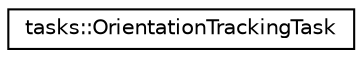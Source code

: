 digraph "Graphical Class Hierarchy"
{
  edge [fontname="Helvetica",fontsize="10",labelfontname="Helvetica",labelfontsize="10"];
  node [fontname="Helvetica",fontsize="10",shape=record];
  rankdir="LR";
  Node0 [label="tasks::OrientationTrackingTask",height=0.2,width=0.4,color="black", fillcolor="white", style="filled",URL="$classtasks_1_1OrientationTrackingTask.html"];
}
